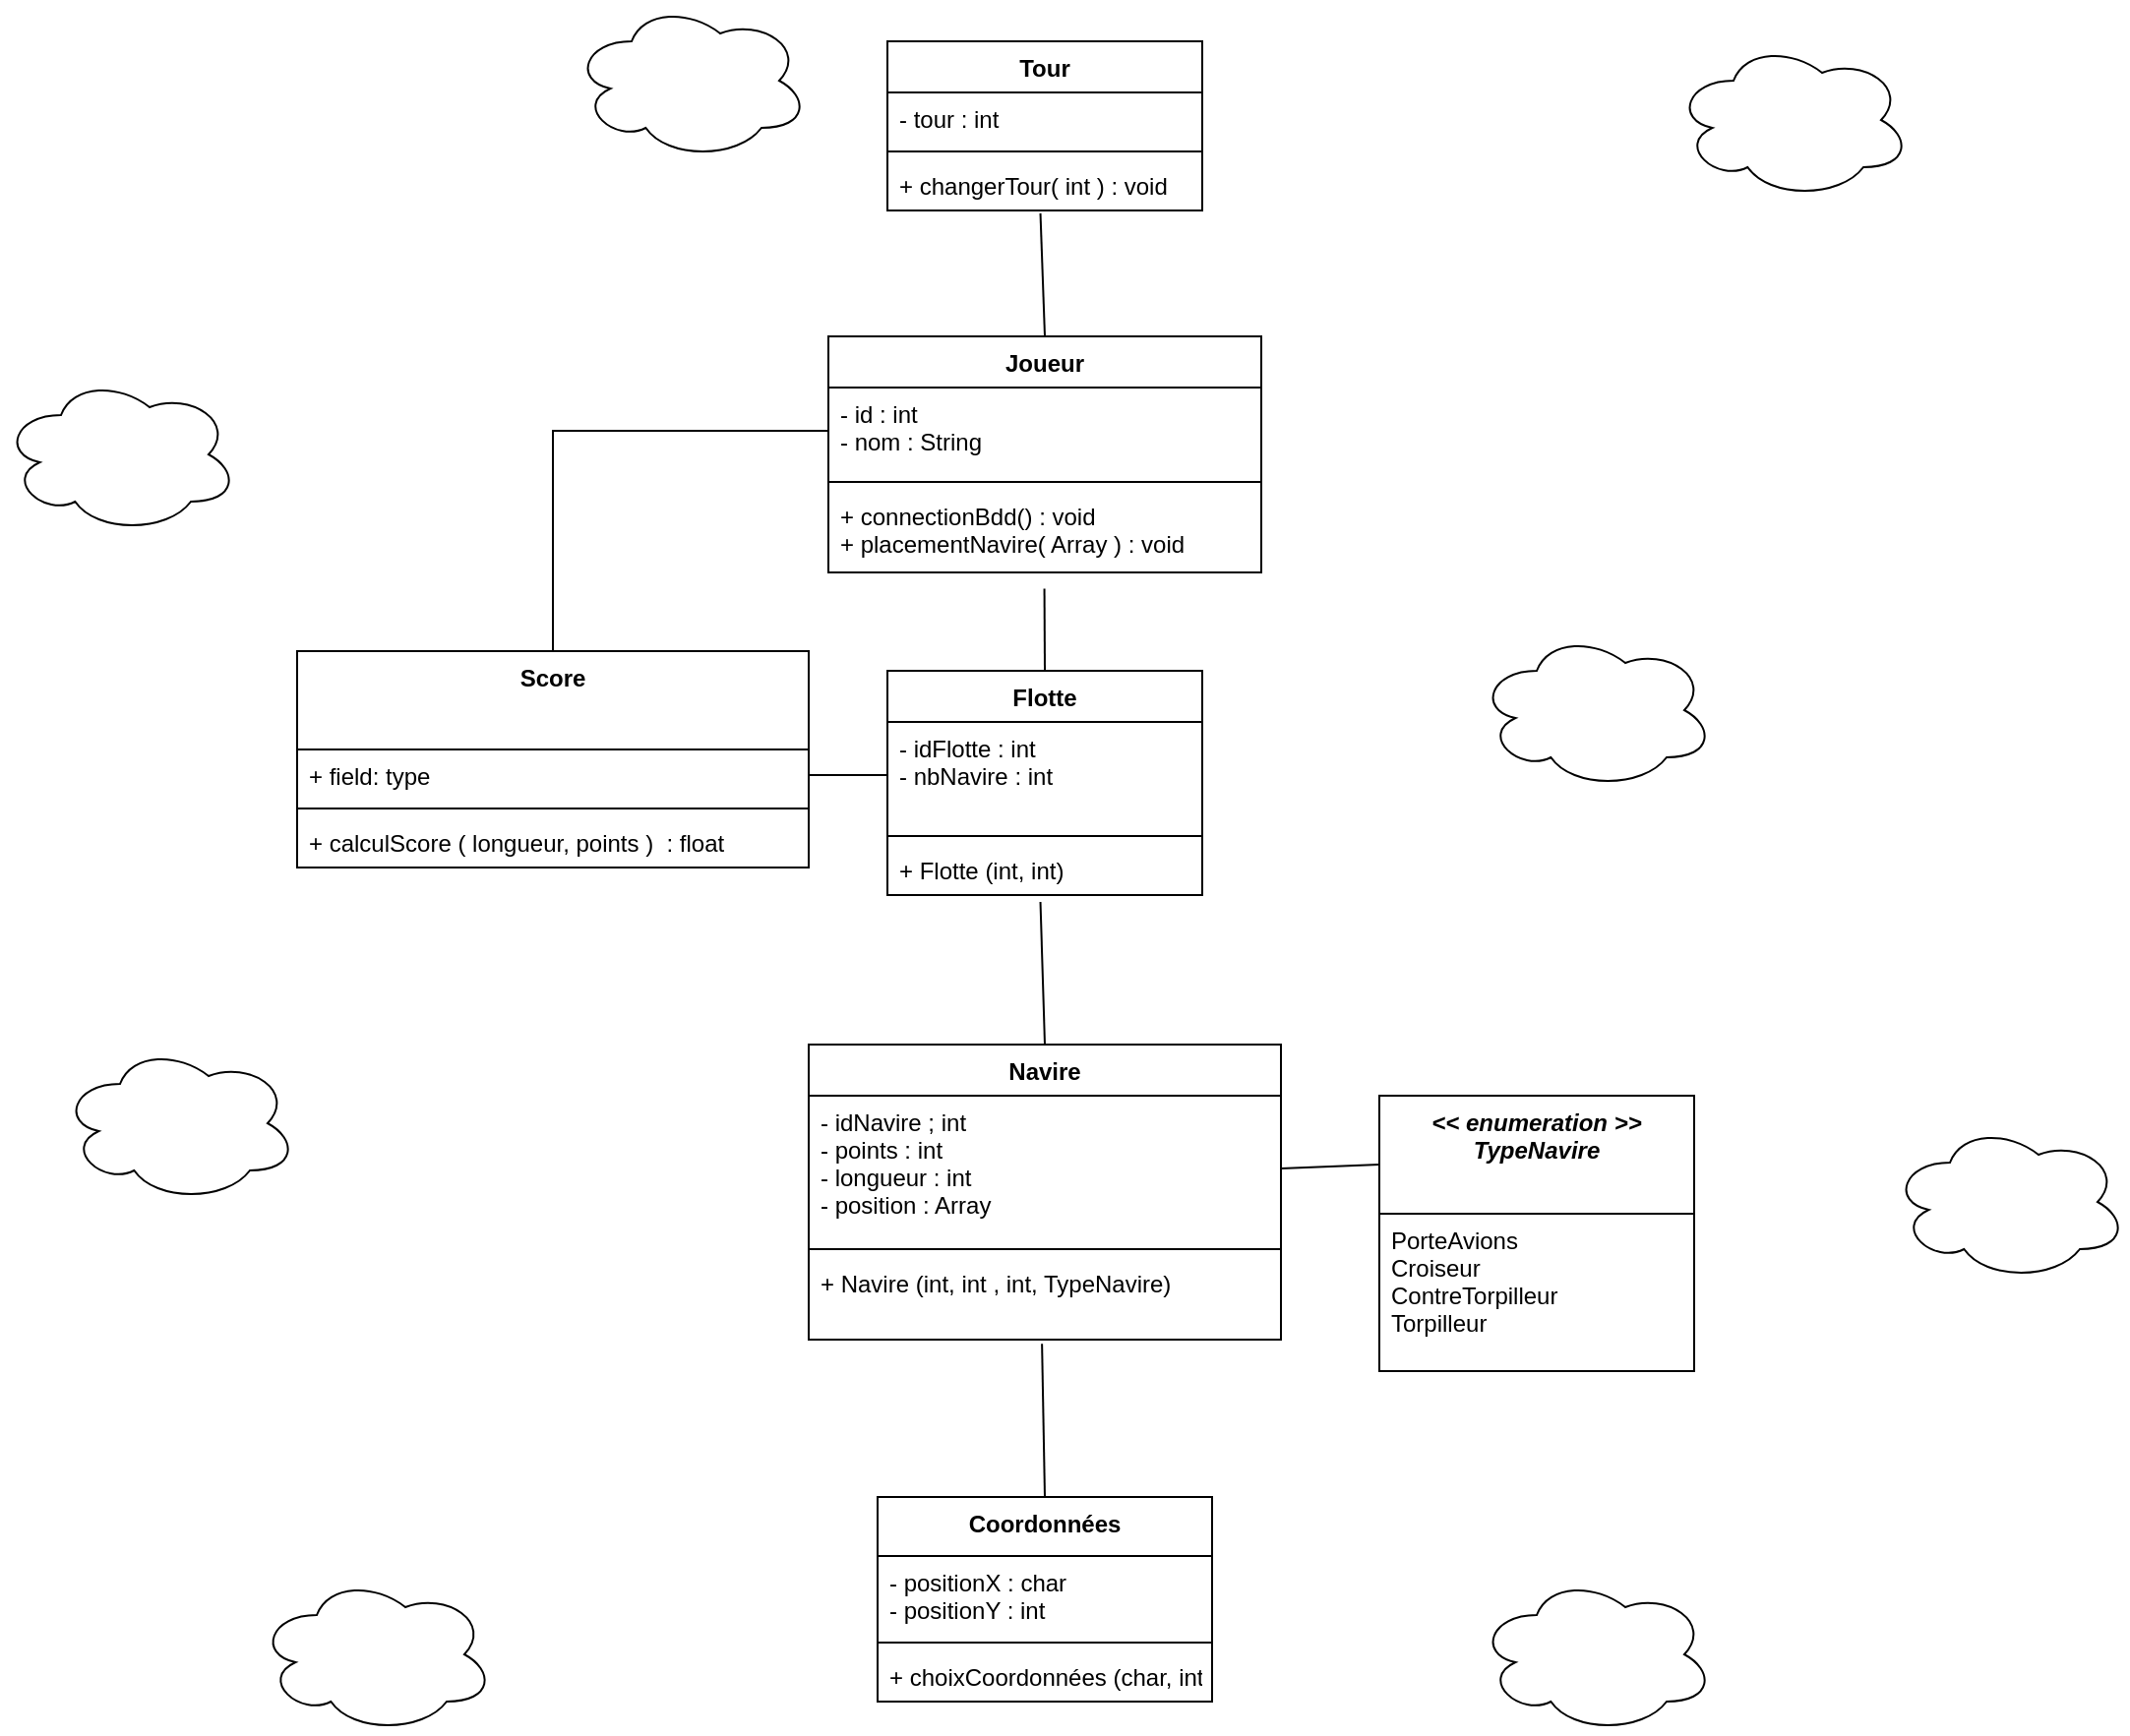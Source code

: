 <mxfile version="16.5.1" type="device"><diagram id="0ekgl28nBjPsTXbp1Ydq" name="Page-1"><mxGraphModel dx="1497" dy="2911" grid="1" gridSize="10" guides="1" tooltips="1" connect="1" arrows="1" fold="1" page="1" pageScale="1" pageWidth="2000" pageHeight="2000" math="0" shadow="0"><root><mxCell id="0"/><mxCell id="1" parent="0"/><mxCell id="tgUJG-ExQQL3RQQDXWcK-1" value="Navire" style="swimlane;fontStyle=1;align=center;verticalAlign=top;childLayout=stackLayout;horizontal=1;startSize=26;horizontalStack=0;resizeParent=1;resizeParentMax=0;resizeLast=0;collapsible=1;marginBottom=0;" vertex="1" parent="1"><mxGeometry x="480" y="440" width="240" height="150" as="geometry"/></mxCell><mxCell id="tgUJG-ExQQL3RQQDXWcK-2" value="- idNavire ; int&#10;- points : int&#10;- longueur : int&#10;- position : Array" style="text;strokeColor=none;fillColor=none;align=left;verticalAlign=top;spacingLeft=4;spacingRight=4;overflow=hidden;rotatable=0;points=[[0,0.5],[1,0.5]];portConstraint=eastwest;" vertex="1" parent="tgUJG-ExQQL3RQQDXWcK-1"><mxGeometry y="26" width="240" height="74" as="geometry"/></mxCell><mxCell id="tgUJG-ExQQL3RQQDXWcK-3" value="" style="line;strokeWidth=1;fillColor=none;align=left;verticalAlign=middle;spacingTop=-1;spacingLeft=3;spacingRight=3;rotatable=0;labelPosition=right;points=[];portConstraint=eastwest;" vertex="1" parent="tgUJG-ExQQL3RQQDXWcK-1"><mxGeometry y="100" width="240" height="8" as="geometry"/></mxCell><mxCell id="tgUJG-ExQQL3RQQDXWcK-4" value="+ Navire (int, int , int, TypeNavire)" style="text;strokeColor=none;fillColor=none;align=left;verticalAlign=top;spacingLeft=4;spacingRight=4;overflow=hidden;rotatable=0;points=[[0,0.5],[1,0.5]];portConstraint=eastwest;" vertex="1" parent="tgUJG-ExQQL3RQQDXWcK-1"><mxGeometry y="108" width="240" height="42" as="geometry"/></mxCell><mxCell id="tgUJG-ExQQL3RQQDXWcK-7" value="&lt;&lt; enumeration &gt;&gt;&#10;TypeNavire" style="swimlane;fontStyle=3;align=center;verticalAlign=top;childLayout=stackLayout;horizontal=1;startSize=60;horizontalStack=0;resizeParent=1;resizeParentMax=0;resizeLast=0;collapsible=1;marginBottom=0;" vertex="1" parent="1"><mxGeometry x="770" y="466" width="160" height="140" as="geometry"/></mxCell><mxCell id="tgUJG-ExQQL3RQQDXWcK-8" value="PorteAvions&#10;Croiseur&#10;ContreTorpilleur&#10;Torpilleur" style="text;strokeColor=none;fillColor=none;align=left;verticalAlign=top;spacingLeft=4;spacingRight=4;overflow=hidden;rotatable=0;points=[[0,0.5],[1,0.5]];portConstraint=eastwest;" vertex="1" parent="tgUJG-ExQQL3RQQDXWcK-7"><mxGeometry y="60" width="160" height="80" as="geometry"/></mxCell><mxCell id="tgUJG-ExQQL3RQQDXWcK-11" value="Score" style="swimlane;fontStyle=1;align=center;verticalAlign=top;childLayout=stackLayout;horizontal=1;startSize=50;horizontalStack=0;resizeParent=1;resizeParentMax=0;resizeLast=0;collapsible=1;marginBottom=0;" vertex="1" parent="1"><mxGeometry x="220" y="240" width="260" height="110" as="geometry"/></mxCell><mxCell id="tgUJG-ExQQL3RQQDXWcK-12" value="+ field: type" style="text;strokeColor=none;fillColor=none;align=left;verticalAlign=top;spacingLeft=4;spacingRight=4;overflow=hidden;rotatable=0;points=[[0,0.5],[1,0.5]];portConstraint=eastwest;" vertex="1" parent="tgUJG-ExQQL3RQQDXWcK-11"><mxGeometry y="50" width="260" height="26" as="geometry"/></mxCell><mxCell id="tgUJG-ExQQL3RQQDXWcK-13" value="" style="line;strokeWidth=1;fillColor=none;align=left;verticalAlign=middle;spacingTop=-1;spacingLeft=3;spacingRight=3;rotatable=0;labelPosition=right;points=[];portConstraint=eastwest;" vertex="1" parent="tgUJG-ExQQL3RQQDXWcK-11"><mxGeometry y="76" width="260" height="8" as="geometry"/></mxCell><mxCell id="tgUJG-ExQQL3RQQDXWcK-14" value="+ calculScore ( longueur, points )  : float" style="text;strokeColor=none;fillColor=none;align=left;verticalAlign=top;spacingLeft=4;spacingRight=4;overflow=hidden;rotatable=0;points=[[0,0.5],[1,0.5]];portConstraint=eastwest;" vertex="1" parent="tgUJG-ExQQL3RQQDXWcK-11"><mxGeometry y="84" width="260" height="26" as="geometry"/></mxCell><mxCell id="tgUJG-ExQQL3RQQDXWcK-15" value="Joueur" style="swimlane;fontStyle=1;align=center;verticalAlign=top;childLayout=stackLayout;horizontal=1;startSize=26;horizontalStack=0;resizeParent=1;resizeParentMax=0;resizeLast=0;collapsible=1;marginBottom=0;" vertex="1" parent="1"><mxGeometry x="490" y="80" width="220" height="120" as="geometry"/></mxCell><mxCell id="tgUJG-ExQQL3RQQDXWcK-16" value="- id : int&#10;- nom : String" style="text;strokeColor=none;fillColor=none;align=left;verticalAlign=top;spacingLeft=4;spacingRight=4;overflow=hidden;rotatable=0;points=[[0,0.5],[1,0.5]];portConstraint=eastwest;" vertex="1" parent="tgUJG-ExQQL3RQQDXWcK-15"><mxGeometry y="26" width="220" height="44" as="geometry"/></mxCell><mxCell id="tgUJG-ExQQL3RQQDXWcK-17" value="" style="line;strokeWidth=1;fillColor=none;align=left;verticalAlign=middle;spacingTop=-1;spacingLeft=3;spacingRight=3;rotatable=0;labelPosition=right;points=[];portConstraint=eastwest;" vertex="1" parent="tgUJG-ExQQL3RQQDXWcK-15"><mxGeometry y="70" width="220" height="8" as="geometry"/></mxCell><mxCell id="tgUJG-ExQQL3RQQDXWcK-18" value="+ connectionBdd() : void&#10;+ placementNavire( Array ) : void" style="text;strokeColor=none;fillColor=none;align=left;verticalAlign=top;spacingLeft=4;spacingRight=4;overflow=hidden;rotatable=0;points=[[0,0.5],[1,0.5]];portConstraint=eastwest;" vertex="1" parent="tgUJG-ExQQL3RQQDXWcK-15"><mxGeometry y="78" width="220" height="42" as="geometry"/></mxCell><mxCell id="tgUJG-ExQQL3RQQDXWcK-19" value="" style="endArrow=none;html=1;rounded=0;exitX=0.5;exitY=0;exitDx=0;exitDy=0;entryX=0;entryY=0.5;entryDx=0;entryDy=0;" edge="1" parent="1" source="tgUJG-ExQQL3RQQDXWcK-11" target="tgUJG-ExQQL3RQQDXWcK-16"><mxGeometry width="50" height="50" relative="1" as="geometry"><mxPoint x="460" y="230" as="sourcePoint"/><mxPoint x="570" y="240" as="targetPoint"/><Array as="points"><mxPoint x="350" y="128"/></Array></mxGeometry></mxCell><mxCell id="tgUJG-ExQQL3RQQDXWcK-21" value="" style="endArrow=none;html=1;rounded=0;exitX=0;exitY=0.25;exitDx=0;exitDy=0;entryX=1;entryY=0.5;entryDx=0;entryDy=0;" edge="1" parent="1" source="tgUJG-ExQQL3RQQDXWcK-7" target="tgUJG-ExQQL3RQQDXWcK-2"><mxGeometry width="50" height="50" relative="1" as="geometry"><mxPoint x="846.4" y="418.9" as="sourcePoint"/><mxPoint x="720.0" y="349.996" as="targetPoint"/><Array as="points"/></mxGeometry></mxCell><mxCell id="tgUJG-ExQQL3RQQDXWcK-22" value="Flotte" style="swimlane;fontStyle=1;align=center;verticalAlign=top;childLayout=stackLayout;horizontal=1;startSize=26;horizontalStack=0;resizeParent=1;resizeParentMax=0;resizeLast=0;collapsible=1;marginBottom=0;" vertex="1" parent="1"><mxGeometry x="520" y="250" width="160" height="114" as="geometry"/></mxCell><mxCell id="tgUJG-ExQQL3RQQDXWcK-23" value="- idFlotte : int&#10;- nbNavire : int" style="text;strokeColor=none;fillColor=none;align=left;verticalAlign=top;spacingLeft=4;spacingRight=4;overflow=hidden;rotatable=0;points=[[0,0.5],[1,0.5]];portConstraint=eastwest;" vertex="1" parent="tgUJG-ExQQL3RQQDXWcK-22"><mxGeometry y="26" width="160" height="54" as="geometry"/></mxCell><mxCell id="tgUJG-ExQQL3RQQDXWcK-24" value="" style="line;strokeWidth=1;fillColor=none;align=left;verticalAlign=middle;spacingTop=-1;spacingLeft=3;spacingRight=3;rotatable=0;labelPosition=right;points=[];portConstraint=eastwest;" vertex="1" parent="tgUJG-ExQQL3RQQDXWcK-22"><mxGeometry y="80" width="160" height="8" as="geometry"/></mxCell><mxCell id="tgUJG-ExQQL3RQQDXWcK-25" value="+ Flotte (int, int)" style="text;strokeColor=none;fillColor=none;align=left;verticalAlign=top;spacingLeft=4;spacingRight=4;overflow=hidden;rotatable=0;points=[[0,0.5],[1,0.5]];portConstraint=eastwest;" vertex="1" parent="tgUJG-ExQQL3RQQDXWcK-22"><mxGeometry y="88" width="160" height="26" as="geometry"/></mxCell><mxCell id="tgUJG-ExQQL3RQQDXWcK-31" value="" style="endArrow=none;html=1;rounded=0;exitX=0.5;exitY=0;exitDx=0;exitDy=0;entryX=0.486;entryY=1.136;entryDx=0;entryDy=0;entryPerimeter=0;" edge="1" parent="1" source="tgUJG-ExQQL3RQQDXWcK-1" target="tgUJG-ExQQL3RQQDXWcK-25"><mxGeometry width="50" height="50" relative="1" as="geometry"><mxPoint x="580" y="320" as="sourcePoint"/><mxPoint x="630" y="270" as="targetPoint"/></mxGeometry></mxCell><mxCell id="tgUJG-ExQQL3RQQDXWcK-32" value="" style="endArrow=none;html=1;rounded=0;exitX=0.499;exitY=1.196;exitDx=0;exitDy=0;entryX=0.5;entryY=0;entryDx=0;entryDy=0;exitPerimeter=0;" edge="1" parent="1" source="tgUJG-ExQQL3RQQDXWcK-18" target="tgUJG-ExQQL3RQQDXWcK-22"><mxGeometry width="50" height="50" relative="1" as="geometry"><mxPoint x="722.24" y="450" as="sourcePoint"/><mxPoint x="720.0" y="369.536" as="targetPoint"/></mxGeometry></mxCell><mxCell id="tgUJG-ExQQL3RQQDXWcK-33" value="" style="endArrow=none;html=1;rounded=0;exitX=1;exitY=0.5;exitDx=0;exitDy=0;entryX=0;entryY=0.5;entryDx=0;entryDy=0;" edge="1" parent="1" source="tgUJG-ExQQL3RQQDXWcK-12" target="tgUJG-ExQQL3RQQDXWcK-23"><mxGeometry width="50" height="50" relative="1" as="geometry"><mxPoint x="480.0" y="229.996" as="sourcePoint"/><mxPoint x="480.16" y="328.9" as="targetPoint"/></mxGeometry></mxCell><mxCell id="tgUJG-ExQQL3RQQDXWcK-34" value="Tour" style="swimlane;fontStyle=1;align=center;verticalAlign=top;childLayout=stackLayout;horizontal=1;startSize=26;horizontalStack=0;resizeParent=1;resizeParentMax=0;resizeLast=0;collapsible=1;marginBottom=0;" vertex="1" parent="1"><mxGeometry x="520" y="-70" width="160" height="86" as="geometry"/></mxCell><mxCell id="tgUJG-ExQQL3RQQDXWcK-35" value="- tour : int" style="text;strokeColor=none;fillColor=none;align=left;verticalAlign=top;spacingLeft=4;spacingRight=4;overflow=hidden;rotatable=0;points=[[0,0.5],[1,0.5]];portConstraint=eastwest;" vertex="1" parent="tgUJG-ExQQL3RQQDXWcK-34"><mxGeometry y="26" width="160" height="26" as="geometry"/></mxCell><mxCell id="tgUJG-ExQQL3RQQDXWcK-36" value="" style="line;strokeWidth=1;fillColor=none;align=left;verticalAlign=middle;spacingTop=-1;spacingLeft=3;spacingRight=3;rotatable=0;labelPosition=right;points=[];portConstraint=eastwest;" vertex="1" parent="tgUJG-ExQQL3RQQDXWcK-34"><mxGeometry y="52" width="160" height="8" as="geometry"/></mxCell><mxCell id="tgUJG-ExQQL3RQQDXWcK-37" value="+ changerTour( int ) : void" style="text;strokeColor=none;fillColor=none;align=left;verticalAlign=top;spacingLeft=4;spacingRight=4;overflow=hidden;rotatable=0;points=[[0,0.5],[1,0.5]];portConstraint=eastwest;" vertex="1" parent="tgUJG-ExQQL3RQQDXWcK-34"><mxGeometry y="60" width="160" height="26" as="geometry"/></mxCell><mxCell id="tgUJG-ExQQL3RQQDXWcK-38" value="" style="endArrow=none;html=1;rounded=0;exitX=0.486;exitY=1.055;exitDx=0;exitDy=0;exitPerimeter=0;entryX=0.5;entryY=0;entryDx=0;entryDy=0;" edge="1" parent="1" source="tgUJG-ExQQL3RQQDXWcK-37" target="tgUJG-ExQQL3RQQDXWcK-15"><mxGeometry width="50" height="50" relative="1" as="geometry"><mxPoint x="609.84" y="199.096" as="sourcePoint"/><mxPoint x="630" y="60" as="targetPoint"/></mxGeometry></mxCell><mxCell id="tgUJG-ExQQL3RQQDXWcK-45" value="Coordonnées" style="swimlane;fontStyle=1;align=center;verticalAlign=top;childLayout=stackLayout;horizontal=1;startSize=30;horizontalStack=0;resizeParent=1;resizeParentMax=0;resizeLast=0;collapsible=1;marginBottom=0;" vertex="1" parent="1"><mxGeometry x="515" y="670" width="170" height="104" as="geometry"/></mxCell><mxCell id="tgUJG-ExQQL3RQQDXWcK-46" value="- positionX : char&#10;- positionY : int" style="text;strokeColor=none;fillColor=none;align=left;verticalAlign=top;spacingLeft=4;spacingRight=4;overflow=hidden;rotatable=0;points=[[0,0.5],[1,0.5]];portConstraint=eastwest;" vertex="1" parent="tgUJG-ExQQL3RQQDXWcK-45"><mxGeometry y="30" width="170" height="40" as="geometry"/></mxCell><mxCell id="tgUJG-ExQQL3RQQDXWcK-47" value="" style="line;strokeWidth=1;fillColor=none;align=left;verticalAlign=middle;spacingTop=-1;spacingLeft=3;spacingRight=3;rotatable=0;labelPosition=right;points=[];portConstraint=eastwest;" vertex="1" parent="tgUJG-ExQQL3RQQDXWcK-45"><mxGeometry y="70" width="170" height="8" as="geometry"/></mxCell><mxCell id="tgUJG-ExQQL3RQQDXWcK-48" value="+ choixCoordonnées (char, int)" style="text;strokeColor=none;fillColor=none;align=left;verticalAlign=top;spacingLeft=4;spacingRight=4;overflow=hidden;rotatable=0;points=[[0,0.5],[1,0.5]];portConstraint=eastwest;" vertex="1" parent="tgUJG-ExQQL3RQQDXWcK-45"><mxGeometry y="78" width="170" height="26" as="geometry"/></mxCell><mxCell id="tgUJG-ExQQL3RQQDXWcK-49" value="" style="endArrow=none;html=1;rounded=0;exitX=0.5;exitY=0;exitDx=0;exitDy=0;entryX=0.494;entryY=1.051;entryDx=0;entryDy=0;entryPerimeter=0;" edge="1" parent="1" source="tgUJG-ExQQL3RQQDXWcK-45" target="tgUJG-ExQQL3RQQDXWcK-4"><mxGeometry width="50" height="50" relative="1" as="geometry"><mxPoint x="420" y="510" as="sourcePoint"/><mxPoint x="470" y="460" as="targetPoint"/></mxGeometry></mxCell><mxCell id="tgUJG-ExQQL3RQQDXWcK-50" value="" style="ellipse;shape=cloud;whiteSpace=wrap;html=1;" vertex="1" parent="1"><mxGeometry x="820" y="230" width="120" height="80" as="geometry"/></mxCell><mxCell id="tgUJG-ExQQL3RQQDXWcK-51" value="" style="ellipse;shape=cloud;whiteSpace=wrap;html=1;" vertex="1" parent="1"><mxGeometry x="1030" y="480" width="120" height="80" as="geometry"/></mxCell><mxCell id="tgUJG-ExQQL3RQQDXWcK-52" value="" style="ellipse;shape=cloud;whiteSpace=wrap;html=1;" vertex="1" parent="1"><mxGeometry x="820" y="710" width="120" height="80" as="geometry"/></mxCell><mxCell id="tgUJG-ExQQL3RQQDXWcK-53" value="" style="ellipse;shape=cloud;whiteSpace=wrap;html=1;" vertex="1" parent="1"><mxGeometry x="200" y="710" width="120" height="80" as="geometry"/></mxCell><mxCell id="tgUJG-ExQQL3RQQDXWcK-54" value="" style="ellipse;shape=cloud;whiteSpace=wrap;html=1;" vertex="1" parent="1"><mxGeometry x="100" y="440" width="120" height="80" as="geometry"/></mxCell><mxCell id="tgUJG-ExQQL3RQQDXWcK-55" value="" style="ellipse;shape=cloud;whiteSpace=wrap;html=1;" vertex="1" parent="1"><mxGeometry x="70" y="100" width="120" height="80" as="geometry"/></mxCell><mxCell id="tgUJG-ExQQL3RQQDXWcK-56" value="" style="ellipse;shape=cloud;whiteSpace=wrap;html=1;" vertex="1" parent="1"><mxGeometry x="360" y="-90" width="120" height="80" as="geometry"/></mxCell><mxCell id="tgUJG-ExQQL3RQQDXWcK-57" value="" style="ellipse;shape=cloud;whiteSpace=wrap;html=1;" vertex="1" parent="1"><mxGeometry x="920" y="-70" width="120" height="80" as="geometry"/></mxCell></root></mxGraphModel></diagram></mxfile>